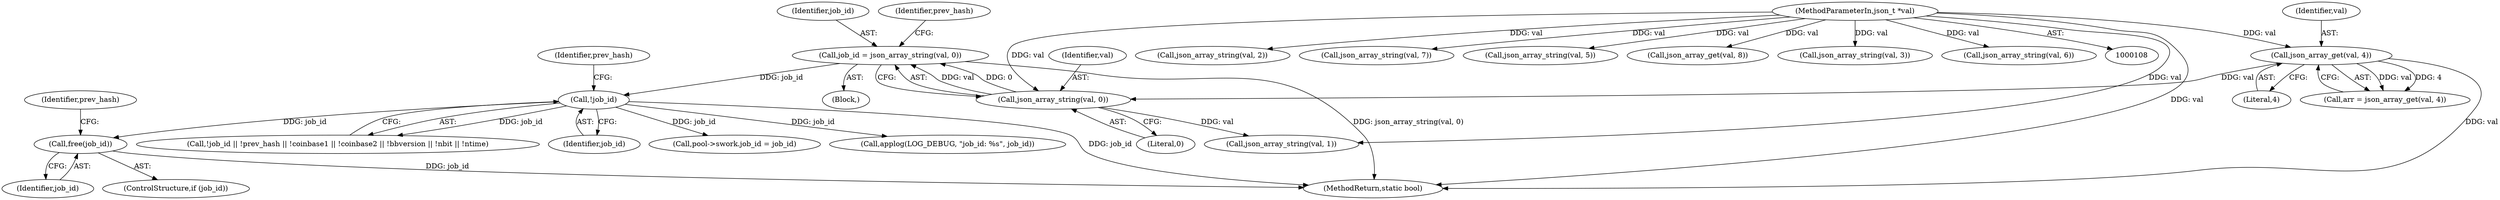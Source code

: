 digraph "0_sgminer_910c36089940e81fb85c65b8e63dcd2fac71470c@API" {
"1000215" [label="(Call,free(job_id))"];
"1000193" [label="(Call,!job_id)"];
"1000150" [label="(Call,job_id = json_array_string(val, 0))"];
"1000152" [label="(Call,json_array_string(val, 0))"];
"1000135" [label="(Call,json_array_get(val, 4))"];
"1000110" [label="(MethodParameterIn,json_t *val)"];
"1000768" [label="(MethodReturn,static bool)"];
"1000162" [label="(Call,json_array_string(val, 2))"];
"1000277" [label="(Call,pool->swork.job_id = job_id)"];
"1000182" [label="(Call,json_array_string(val, 7))"];
"1000151" [label="(Identifier,job_id)"];
"1000172" [label="(Call,json_array_string(val, 5))"];
"1000706" [label="(Call,applog(LOG_DEBUG, \"job_id: %s\", job_id))"];
"1000197" [label="(Identifier,prev_hash)"];
"1000194" [label="(Identifier,job_id)"];
"1000154" [label="(Literal,0)"];
"1000152" [label="(Call,json_array_string(val, 0))"];
"1000153" [label="(Identifier,val)"];
"1000188" [label="(Call,json_array_get(val, 8))"];
"1000136" [label="(Identifier,val)"];
"1000135" [label="(Call,json_array_get(val, 4))"];
"1000193" [label="(Call,!job_id)"];
"1000150" [label="(Call,job_id = json_array_string(val, 0))"];
"1000137" [label="(Literal,4)"];
"1000156" [label="(Identifier,prev_hash)"];
"1000216" [label="(Identifier,job_id)"];
"1000167" [label="(Call,json_array_string(val, 3))"];
"1000177" [label="(Call,json_array_string(val, 6))"];
"1000157" [label="(Call,json_array_string(val, 1))"];
"1000213" [label="(ControlStructure,if (job_id))"];
"1000133" [label="(Call,arr = json_array_get(val, 4))"];
"1000192" [label="(Call,!job_id || !prev_hash || !coinbase1 || !coinbase2 || !bbversion || !nbit || !ntime)"];
"1000111" [label="(Block,)"];
"1000218" [label="(Identifier,prev_hash)"];
"1000110" [label="(MethodParameterIn,json_t *val)"];
"1000215" [label="(Call,free(job_id))"];
"1000215" -> "1000213"  [label="AST: "];
"1000215" -> "1000216"  [label="CFG: "];
"1000216" -> "1000215"  [label="AST: "];
"1000218" -> "1000215"  [label="CFG: "];
"1000215" -> "1000768"  [label="DDG: job_id"];
"1000193" -> "1000215"  [label="DDG: job_id"];
"1000193" -> "1000192"  [label="AST: "];
"1000193" -> "1000194"  [label="CFG: "];
"1000194" -> "1000193"  [label="AST: "];
"1000197" -> "1000193"  [label="CFG: "];
"1000192" -> "1000193"  [label="CFG: "];
"1000193" -> "1000768"  [label="DDG: job_id"];
"1000193" -> "1000192"  [label="DDG: job_id"];
"1000150" -> "1000193"  [label="DDG: job_id"];
"1000193" -> "1000277"  [label="DDG: job_id"];
"1000193" -> "1000706"  [label="DDG: job_id"];
"1000150" -> "1000111"  [label="AST: "];
"1000150" -> "1000152"  [label="CFG: "];
"1000151" -> "1000150"  [label="AST: "];
"1000152" -> "1000150"  [label="AST: "];
"1000156" -> "1000150"  [label="CFG: "];
"1000150" -> "1000768"  [label="DDG: json_array_string(val, 0)"];
"1000152" -> "1000150"  [label="DDG: val"];
"1000152" -> "1000150"  [label="DDG: 0"];
"1000152" -> "1000154"  [label="CFG: "];
"1000153" -> "1000152"  [label="AST: "];
"1000154" -> "1000152"  [label="AST: "];
"1000135" -> "1000152"  [label="DDG: val"];
"1000110" -> "1000152"  [label="DDG: val"];
"1000152" -> "1000157"  [label="DDG: val"];
"1000135" -> "1000133"  [label="AST: "];
"1000135" -> "1000137"  [label="CFG: "];
"1000136" -> "1000135"  [label="AST: "];
"1000137" -> "1000135"  [label="AST: "];
"1000133" -> "1000135"  [label="CFG: "];
"1000135" -> "1000768"  [label="DDG: val"];
"1000135" -> "1000133"  [label="DDG: val"];
"1000135" -> "1000133"  [label="DDG: 4"];
"1000110" -> "1000135"  [label="DDG: val"];
"1000110" -> "1000108"  [label="AST: "];
"1000110" -> "1000768"  [label="DDG: val"];
"1000110" -> "1000157"  [label="DDG: val"];
"1000110" -> "1000162"  [label="DDG: val"];
"1000110" -> "1000167"  [label="DDG: val"];
"1000110" -> "1000172"  [label="DDG: val"];
"1000110" -> "1000177"  [label="DDG: val"];
"1000110" -> "1000182"  [label="DDG: val"];
"1000110" -> "1000188"  [label="DDG: val"];
}
